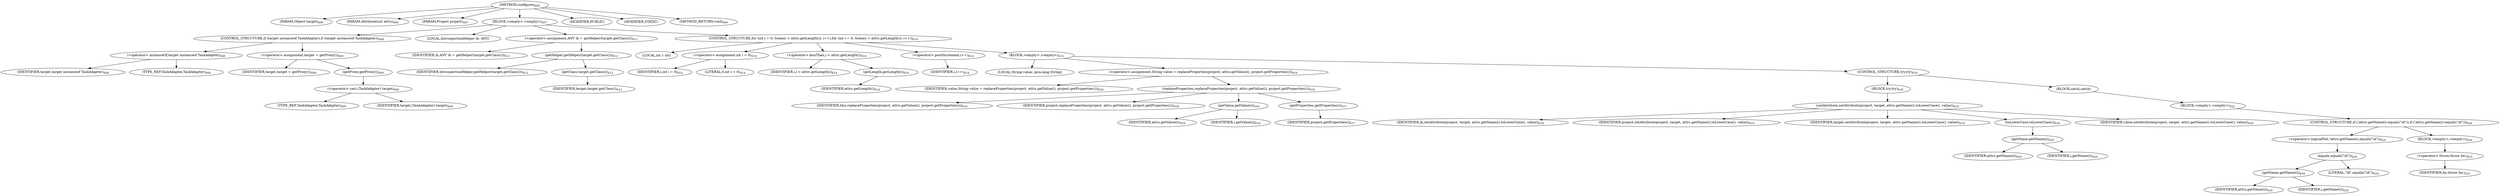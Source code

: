 digraph "configure" {  
"1993" [label = <(METHOD,configure)<SUB>606</SUB>> ]
"1994" [label = <(PARAM,Object target)<SUB>606</SUB>> ]
"1995" [label = <(PARAM,AttributeList attrs)<SUB>606</SUB>> ]
"1996" [label = <(PARAM,Project project)<SUB>607</SUB>> ]
"1997" [label = <(BLOCK,&lt;empty&gt;,&lt;empty&gt;)<SUB>607</SUB>> ]
"1998" [label = <(CONTROL_STRUCTURE,if (target instanceof TaskAdapter),if (target instanceof TaskAdapter))<SUB>608</SUB>> ]
"1999" [label = <(&lt;operator&gt;.instanceOf,target instanceof TaskAdapter)<SUB>608</SUB>> ]
"2000" [label = <(IDENTIFIER,target,target instanceof TaskAdapter)<SUB>608</SUB>> ]
"2001" [label = <(TYPE_REF,TaskAdapter,TaskAdapter)<SUB>608</SUB>> ]
"2002" [label = <(&lt;operator&gt;.assignment,target = getProxy())<SUB>609</SUB>> ]
"2003" [label = <(IDENTIFIER,target,target = getProxy())<SUB>609</SUB>> ]
"2004" [label = <(getProxy,getProxy())<SUB>609</SUB>> ]
"2005" [label = <(&lt;operator&gt;.cast,(TaskAdapter) target)<SUB>609</SUB>> ]
"2006" [label = <(TYPE_REF,TaskAdapter,TaskAdapter)<SUB>609</SUB>> ]
"2007" [label = <(IDENTIFIER,target,(TaskAdapter) target)<SUB>609</SUB>> ]
"2008" [label = <(LOCAL,IntrospectionHelper ih: ANY)> ]
"2009" [label = <(&lt;operator&gt;.assignment,ANY ih = getHelper(target.getClass()))<SUB>611</SUB>> ]
"2010" [label = <(IDENTIFIER,ih,ANY ih = getHelper(target.getClass()))<SUB>611</SUB>> ]
"2011" [label = <(getHelper,getHelper(target.getClass()))<SUB>612</SUB>> ]
"2012" [label = <(IDENTIFIER,IntrospectionHelper,getHelper(target.getClass()))<SUB>612</SUB>> ]
"2013" [label = <(getClass,target.getClass())<SUB>612</SUB>> ]
"2014" [label = <(IDENTIFIER,target,target.getClass())<SUB>612</SUB>> ]
"2015" [label = <(CONTROL_STRUCTURE,for (int i = 0; Some(i &lt; attrs.getLength()); i++),for (int i = 0; Some(i &lt; attrs.getLength()); i++))<SUB>614</SUB>> ]
"2016" [label = <(LOCAL,int i: int)> ]
"2017" [label = <(&lt;operator&gt;.assignment,int i = 0)<SUB>614</SUB>> ]
"2018" [label = <(IDENTIFIER,i,int i = 0)<SUB>614</SUB>> ]
"2019" [label = <(LITERAL,0,int i = 0)<SUB>614</SUB>> ]
"2020" [label = <(&lt;operator&gt;.lessThan,i &lt; attrs.getLength())<SUB>614</SUB>> ]
"2021" [label = <(IDENTIFIER,i,i &lt; attrs.getLength())<SUB>614</SUB>> ]
"2022" [label = <(getLength,getLength())<SUB>614</SUB>> ]
"2023" [label = <(IDENTIFIER,attrs,getLength())<SUB>614</SUB>> ]
"2024" [label = <(&lt;operator&gt;.postIncrement,i++)<SUB>614</SUB>> ]
"2025" [label = <(IDENTIFIER,i,i++)<SUB>614</SUB>> ]
"2026" [label = <(BLOCK,&lt;empty&gt;,&lt;empty&gt;)<SUB>614</SUB>> ]
"2027" [label = <(LOCAL,String value: java.lang.String)> ]
"2028" [label = <(&lt;operator&gt;.assignment,String value = replaceProperties(project, attrs.getValue(i), project.getProperties()))<SUB>616</SUB>> ]
"2029" [label = <(IDENTIFIER,value,String value = replaceProperties(project, attrs.getValue(i), project.getProperties()))<SUB>616</SUB>> ]
"2030" [label = <(replaceProperties,replaceProperties(project, attrs.getValue(i), project.getProperties()))<SUB>616</SUB>> ]
"2031" [label = <(IDENTIFIER,this,replaceProperties(project, attrs.getValue(i), project.getProperties()))<SUB>616</SUB>> ]
"2032" [label = <(IDENTIFIER,project,replaceProperties(project, attrs.getValue(i), project.getProperties()))<SUB>616</SUB>> ]
"2033" [label = <(getValue,getValue(i))<SUB>616</SUB>> ]
"2034" [label = <(IDENTIFIER,attrs,getValue(i))<SUB>616</SUB>> ]
"2035" [label = <(IDENTIFIER,i,getValue(i))<SUB>616</SUB>> ]
"2036" [label = <(getProperties,getProperties())<SUB>617</SUB>> ]
"2037" [label = <(IDENTIFIER,project,getProperties())<SUB>617</SUB>> ]
"2038" [label = <(CONTROL_STRUCTURE,try,try)<SUB>618</SUB>> ]
"2039" [label = <(BLOCK,try,try)<SUB>618</SUB>> ]
"2040" [label = <(setAttribute,setAttribute(project, target, attrs.getName(i).toLowerCase(), value))<SUB>619</SUB>> ]
"2041" [label = <(IDENTIFIER,ih,setAttribute(project, target, attrs.getName(i).toLowerCase(), value))<SUB>619</SUB>> ]
"2042" [label = <(IDENTIFIER,project,setAttribute(project, target, attrs.getName(i).toLowerCase(), value))<SUB>619</SUB>> ]
"2043" [label = <(IDENTIFIER,target,setAttribute(project, target, attrs.getName(i).toLowerCase(), value))<SUB>619</SUB>> ]
"2044" [label = <(toLowerCase,toLowerCase())<SUB>620</SUB>> ]
"2045" [label = <(getName,getName(i))<SUB>620</SUB>> ]
"2046" [label = <(IDENTIFIER,attrs,getName(i))<SUB>620</SUB>> ]
"2047" [label = <(IDENTIFIER,i,getName(i))<SUB>620</SUB>> ]
"2048" [label = <(IDENTIFIER,value,setAttribute(project, target, attrs.getName(i).toLowerCase(), value))<SUB>620</SUB>> ]
"2049" [label = <(BLOCK,catch,catch)> ]
"2050" [label = <(BLOCK,&lt;empty&gt;,&lt;empty&gt;)<SUB>622</SUB>> ]
"2051" [label = <(CONTROL_STRUCTURE,if (!attrs.getName(i).equals(&quot;id&quot;)),if (!attrs.getName(i).equals(&quot;id&quot;)))<SUB>624</SUB>> ]
"2052" [label = <(&lt;operator&gt;.logicalNot,!attrs.getName(i).equals(&quot;id&quot;))<SUB>624</SUB>> ]
"2053" [label = <(equals,equals(&quot;id&quot;))<SUB>624</SUB>> ]
"2054" [label = <(getName,getName(i))<SUB>624</SUB>> ]
"2055" [label = <(IDENTIFIER,attrs,getName(i))<SUB>624</SUB>> ]
"2056" [label = <(IDENTIFIER,i,getName(i))<SUB>624</SUB>> ]
"2057" [label = <(LITERAL,&quot;id&quot;,equals(&quot;id&quot;))<SUB>624</SUB>> ]
"2058" [label = <(BLOCK,&lt;empty&gt;,&lt;empty&gt;)<SUB>624</SUB>> ]
"2059" [label = <(&lt;operator&gt;.throw,throw be;)<SUB>625</SUB>> ]
"2060" [label = <(IDENTIFIER,be,throw be;)<SUB>625</SUB>> ]
"2061" [label = <(MODIFIER,PUBLIC)> ]
"2062" [label = <(MODIFIER,STATIC)> ]
"2063" [label = <(METHOD_RETURN,void)<SUB>606</SUB>> ]
  "1993" -> "1994" 
  "1993" -> "1995" 
  "1993" -> "1996" 
  "1993" -> "1997" 
  "1993" -> "2061" 
  "1993" -> "2062" 
  "1993" -> "2063" 
  "1997" -> "1998" 
  "1997" -> "2008" 
  "1997" -> "2009" 
  "1997" -> "2015" 
  "1998" -> "1999" 
  "1998" -> "2002" 
  "1999" -> "2000" 
  "1999" -> "2001" 
  "2002" -> "2003" 
  "2002" -> "2004" 
  "2004" -> "2005" 
  "2005" -> "2006" 
  "2005" -> "2007" 
  "2009" -> "2010" 
  "2009" -> "2011" 
  "2011" -> "2012" 
  "2011" -> "2013" 
  "2013" -> "2014" 
  "2015" -> "2016" 
  "2015" -> "2017" 
  "2015" -> "2020" 
  "2015" -> "2024" 
  "2015" -> "2026" 
  "2017" -> "2018" 
  "2017" -> "2019" 
  "2020" -> "2021" 
  "2020" -> "2022" 
  "2022" -> "2023" 
  "2024" -> "2025" 
  "2026" -> "2027" 
  "2026" -> "2028" 
  "2026" -> "2038" 
  "2028" -> "2029" 
  "2028" -> "2030" 
  "2030" -> "2031" 
  "2030" -> "2032" 
  "2030" -> "2033" 
  "2030" -> "2036" 
  "2033" -> "2034" 
  "2033" -> "2035" 
  "2036" -> "2037" 
  "2038" -> "2039" 
  "2038" -> "2049" 
  "2039" -> "2040" 
  "2040" -> "2041" 
  "2040" -> "2042" 
  "2040" -> "2043" 
  "2040" -> "2044" 
  "2040" -> "2048" 
  "2044" -> "2045" 
  "2045" -> "2046" 
  "2045" -> "2047" 
  "2049" -> "2050" 
  "2050" -> "2051" 
  "2051" -> "2052" 
  "2051" -> "2058" 
  "2052" -> "2053" 
  "2053" -> "2054" 
  "2053" -> "2057" 
  "2054" -> "2055" 
  "2054" -> "2056" 
  "2058" -> "2059" 
  "2059" -> "2060" 
}
